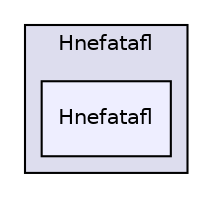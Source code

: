 digraph "D:/git ws/Hnefatafl/Hnefatafl" {
  compound=true
  node [ fontsize="10", fontname="Helvetica"];
  edge [ labelfontsize="10", labelfontname="Helvetica"];
  subgraph clusterdir_4b0617270d5a60f5d02e2ff5bf1846b8 {
    graph [ bgcolor="#ddddee", pencolor="black", label="Hnefatafl" fontname="Helvetica", fontsize="10", URL="dir_4b0617270d5a60f5d02e2ff5bf1846b8.html"]
  dir_7fb73512fc1e5c5d833786520e9b937e [shape=box, label="Hnefatafl", style="filled", fillcolor="#eeeeff", pencolor="black", URL="dir_7fb73512fc1e5c5d833786520e9b937e.html"];
  }
}
